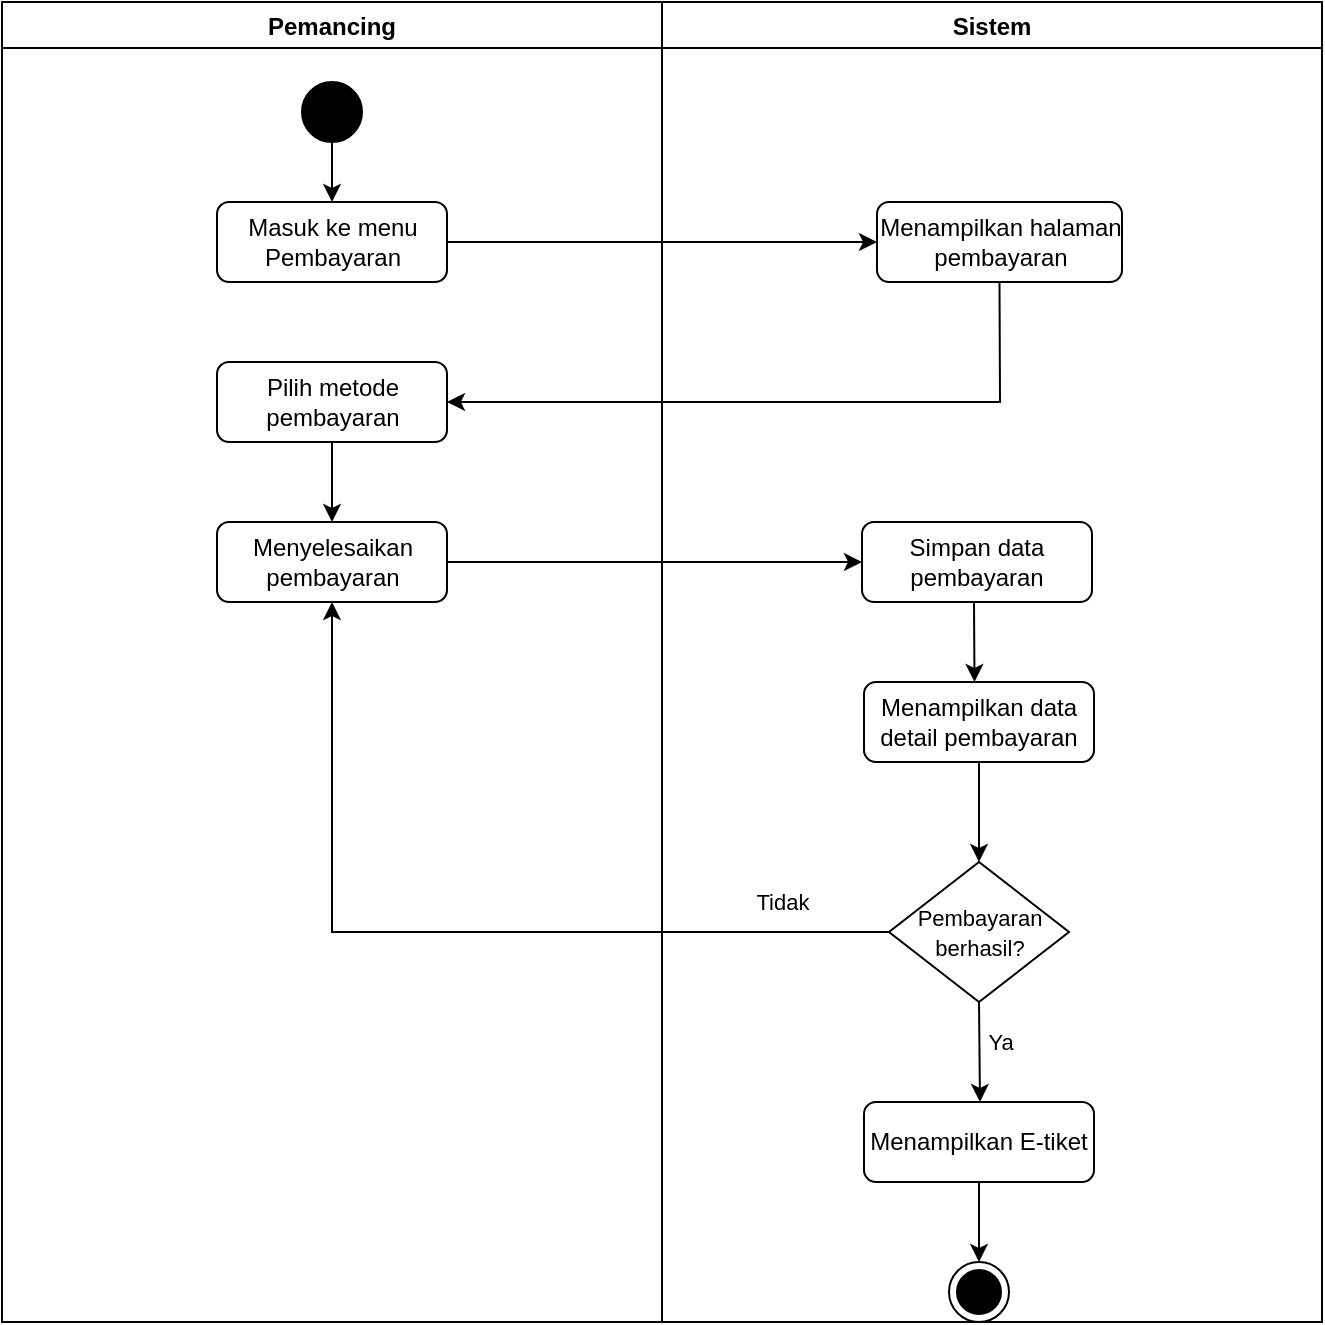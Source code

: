 <mxfile version="16.5.3" type="device"><diagram id="Obf4_OZYxXsiQct40dhQ" name="Page-1"><mxGraphModel dx="1240" dy="743" grid="1" gridSize="10" guides="1" tooltips="1" connect="1" arrows="1" fold="1" page="1" pageScale="1" pageWidth="1200" pageHeight="1920" math="0" shadow="0"><root><mxCell id="0"/><mxCell id="1" parent="0"/><mxCell id="XoK8SYZWNxFUKJcQ7Er3-1" value="Pemancing" style="swimlane;" vertex="1" parent="1"><mxGeometry x="160" y="80" width="330" height="660" as="geometry"/></mxCell><mxCell id="XoK8SYZWNxFUKJcQ7Er3-2" value="" style="ellipse;whiteSpace=wrap;html=1;aspect=fixed;fillColor=#000000;" vertex="1" parent="XoK8SYZWNxFUKJcQ7Er3-1"><mxGeometry x="150" y="40" width="30" height="30" as="geometry"/></mxCell><mxCell id="XoK8SYZWNxFUKJcQ7Er3-3" value="Masuk ke menu Pembayaran" style="rounded=1;whiteSpace=wrap;html=1;fillColor=#FFFFFF;" vertex="1" parent="XoK8SYZWNxFUKJcQ7Er3-1"><mxGeometry x="107.5" y="100" width="115" height="40" as="geometry"/></mxCell><mxCell id="XoK8SYZWNxFUKJcQ7Er3-4" value="Pilih metode pembayaran" style="rounded=1;whiteSpace=wrap;html=1;fillColor=#FFFFFF;" vertex="1" parent="XoK8SYZWNxFUKJcQ7Er3-1"><mxGeometry x="107.5" y="180" width="115" height="40" as="geometry"/></mxCell><mxCell id="XoK8SYZWNxFUKJcQ7Er3-5" value="Menyelesaikan pembayaran" style="rounded=1;whiteSpace=wrap;html=1;fillColor=#FFFFFF;" vertex="1" parent="XoK8SYZWNxFUKJcQ7Er3-1"><mxGeometry x="107.5" y="260" width="115" height="40" as="geometry"/></mxCell><mxCell id="XoK8SYZWNxFUKJcQ7Er3-8" value="" style="endArrow=classic;html=1;rounded=0;fontSize=11;exitX=0.5;exitY=1;exitDx=0;exitDy=0;entryX=0.5;entryY=0;entryDx=0;entryDy=0;" edge="1" parent="XoK8SYZWNxFUKJcQ7Er3-1" source="XoK8SYZWNxFUKJcQ7Er3-2" target="XoK8SYZWNxFUKJcQ7Er3-3"><mxGeometry width="50" height="50" relative="1" as="geometry"><mxPoint x="380" y="160" as="sourcePoint"/><mxPoint x="430" y="110" as="targetPoint"/></mxGeometry></mxCell><mxCell id="XoK8SYZWNxFUKJcQ7Er3-26" value="" style="endArrow=classic;html=1;rounded=0;entryX=0.5;entryY=0;entryDx=0;entryDy=0;" edge="1" parent="XoK8SYZWNxFUKJcQ7Er3-1" target="XoK8SYZWNxFUKJcQ7Er3-5"><mxGeometry width="50" height="50" relative="1" as="geometry"><mxPoint x="165" y="220" as="sourcePoint"/><mxPoint x="280" y="240" as="targetPoint"/></mxGeometry></mxCell><mxCell id="XoK8SYZWNxFUKJcQ7Er3-11" value="Sistem" style="swimlane;startSize=23;" vertex="1" parent="1"><mxGeometry x="490" y="80" width="330" height="660" as="geometry"/></mxCell><mxCell id="XoK8SYZWNxFUKJcQ7Er3-12" value="Menampilkan halaman pembayaran" style="rounded=1;whiteSpace=wrap;html=1;fillColor=#FFFFFF;" vertex="1" parent="XoK8SYZWNxFUKJcQ7Er3-11"><mxGeometry x="107.5" y="100" width="122.5" height="40" as="geometry"/></mxCell><mxCell id="XoK8SYZWNxFUKJcQ7Er3-27" value="Simpan data pembayaran" style="rounded=1;whiteSpace=wrap;html=1;fillColor=#FFFFFF;" vertex="1" parent="XoK8SYZWNxFUKJcQ7Er3-11"><mxGeometry x="100" y="260" width="115" height="40" as="geometry"/></mxCell><mxCell id="XoK8SYZWNxFUKJcQ7Er3-34" value="" style="endArrow=classic;html=1;rounded=0;entryX=0.5;entryY=0;entryDx=0;entryDy=0;" edge="1" parent="XoK8SYZWNxFUKJcQ7Er3-11"><mxGeometry width="50" height="50" relative="1" as="geometry"><mxPoint x="156" y="300" as="sourcePoint"/><mxPoint x="156.25" y="340" as="targetPoint"/></mxGeometry></mxCell><mxCell id="XoK8SYZWNxFUKJcQ7Er3-39" value="Menampilkan data detail pembayaran" style="rounded=1;whiteSpace=wrap;html=1;fillColor=#FFFFFF;" vertex="1" parent="XoK8SYZWNxFUKJcQ7Er3-11"><mxGeometry x="101" y="340" width="115" height="40" as="geometry"/></mxCell><mxCell id="XoK8SYZWNxFUKJcQ7Er3-43" value="&lt;font style=&quot;font-size: 11px&quot;&gt;Pembayaran berhasil?&lt;/font&gt;" style="rhombus;whiteSpace=wrap;html=1;" vertex="1" parent="XoK8SYZWNxFUKJcQ7Er3-11"><mxGeometry x="113.5" y="430" width="90" height="70" as="geometry"/></mxCell><mxCell id="XoK8SYZWNxFUKJcQ7Er3-51" value="" style="endArrow=classic;html=1;rounded=0;fontSize=11;entryX=0.5;entryY=0;entryDx=0;entryDy=0;exitX=0.5;exitY=1;exitDx=0;exitDy=0;" edge="1" parent="XoK8SYZWNxFUKJcQ7Er3-11" source="XoK8SYZWNxFUKJcQ7Er3-39" target="XoK8SYZWNxFUKJcQ7Er3-43"><mxGeometry width="50" height="50" relative="1" as="geometry"><mxPoint y="410" as="sourcePoint"/><mxPoint x="50" y="360" as="targetPoint"/></mxGeometry></mxCell><mxCell id="XoK8SYZWNxFUKJcQ7Er3-53" value="Menampilkan E-tiket" style="rounded=1;whiteSpace=wrap;html=1;fillColor=#FFFFFF;" vertex="1" parent="XoK8SYZWNxFUKJcQ7Er3-11"><mxGeometry x="101" y="550" width="115" height="40" as="geometry"/></mxCell><mxCell id="XoK8SYZWNxFUKJcQ7Er3-7" value="" style="ellipse;html=1;shape=endState;fillColor=#000000;strokeColor=#000000;fontSize=11;" vertex="1" parent="XoK8SYZWNxFUKJcQ7Er3-11"><mxGeometry x="143.5" y="630" width="30" height="30" as="geometry"/></mxCell><mxCell id="XoK8SYZWNxFUKJcQ7Er3-57" value="" style="endArrow=classic;html=1;rounded=0;fontSize=11;exitX=0.5;exitY=1;exitDx=0;exitDy=0;entryX=0.5;entryY=0;entryDx=0;entryDy=0;" edge="1" parent="XoK8SYZWNxFUKJcQ7Er3-11" source="XoK8SYZWNxFUKJcQ7Er3-53" target="XoK8SYZWNxFUKJcQ7Er3-7"><mxGeometry width="50" height="50" relative="1" as="geometry"><mxPoint x="-140" y="460" as="sourcePoint"/><mxPoint x="-90" y="410" as="targetPoint"/></mxGeometry></mxCell><mxCell id="XoK8SYZWNxFUKJcQ7Er3-55" value="Tidak" style="text;html=1;align=center;verticalAlign=middle;resizable=0;points=[];autosize=1;strokeColor=none;fillColor=none;fontSize=11;" vertex="1" parent="XoK8SYZWNxFUKJcQ7Er3-11"><mxGeometry x="40" y="440" width="40" height="20" as="geometry"/></mxCell><mxCell id="XoK8SYZWNxFUKJcQ7Er3-56" value="Ya" style="text;html=1;align=center;verticalAlign=middle;resizable=0;points=[];autosize=1;strokeColor=none;fillColor=none;fontSize=11;" vertex="1" parent="XoK8SYZWNxFUKJcQ7Er3-11"><mxGeometry x="153.75" y="510" width="30" height="20" as="geometry"/></mxCell><mxCell id="XoK8SYZWNxFUKJcQ7Er3-21" value="" style="endArrow=classic;html=1;rounded=0;fontSize=11;exitX=1;exitY=0.5;exitDx=0;exitDy=0;entryX=0;entryY=0.5;entryDx=0;entryDy=0;" edge="1" parent="1" source="XoK8SYZWNxFUKJcQ7Er3-3" target="XoK8SYZWNxFUKJcQ7Er3-12"><mxGeometry width="50" height="50" relative="1" as="geometry"><mxPoint x="540" y="240" as="sourcePoint"/><mxPoint x="590" y="190" as="targetPoint"/></mxGeometry></mxCell><mxCell id="XoK8SYZWNxFUKJcQ7Er3-22" value="" style="endArrow=classic;html=1;rounded=0;fontSize=11;exitX=0.5;exitY=1;exitDx=0;exitDy=0;entryX=1;entryY=0.5;entryDx=0;entryDy=0;" edge="1" parent="1" source="XoK8SYZWNxFUKJcQ7Er3-12" target="XoK8SYZWNxFUKJcQ7Er3-4"><mxGeometry width="50" height="50" relative="1" as="geometry"><mxPoint x="540" y="240" as="sourcePoint"/><mxPoint x="590" y="190" as="targetPoint"/><Array as="points"><mxPoint x="659" y="280"/></Array></mxGeometry></mxCell><mxCell id="XoK8SYZWNxFUKJcQ7Er3-28" value="" style="endArrow=classic;html=1;rounded=0;exitX=1;exitY=0.5;exitDx=0;exitDy=0;entryX=0;entryY=0.5;entryDx=0;entryDy=0;" edge="1" parent="1" source="XoK8SYZWNxFUKJcQ7Er3-5" target="XoK8SYZWNxFUKJcQ7Er3-27"><mxGeometry width="50" height="50" relative="1" as="geometry"><mxPoint x="390" y="370" as="sourcePoint"/><mxPoint x="440" y="320" as="targetPoint"/></mxGeometry></mxCell><mxCell id="XoK8SYZWNxFUKJcQ7Er3-52" value="" style="endArrow=classic;html=1;rounded=0;fontSize=11;exitX=0.5;exitY=1;exitDx=0;exitDy=0;" edge="1" parent="1" source="XoK8SYZWNxFUKJcQ7Er3-43"><mxGeometry width="50" height="50" relative="1" as="geometry"><mxPoint x="460" y="540" as="sourcePoint"/><mxPoint x="649" y="630" as="targetPoint"/></mxGeometry></mxCell><mxCell id="XoK8SYZWNxFUKJcQ7Er3-54" value="" style="endArrow=classic;html=1;rounded=0;fontSize=11;exitX=0;exitY=0.5;exitDx=0;exitDy=0;entryX=0.5;entryY=1;entryDx=0;entryDy=0;" edge="1" parent="1" source="XoK8SYZWNxFUKJcQ7Er3-43" target="XoK8SYZWNxFUKJcQ7Er3-5"><mxGeometry width="50" height="50" relative="1" as="geometry"><mxPoint x="460" y="410" as="sourcePoint"/><mxPoint x="510" y="360" as="targetPoint"/><Array as="points"><mxPoint x="325" y="545"/></Array></mxGeometry></mxCell></root></mxGraphModel></diagram></mxfile>